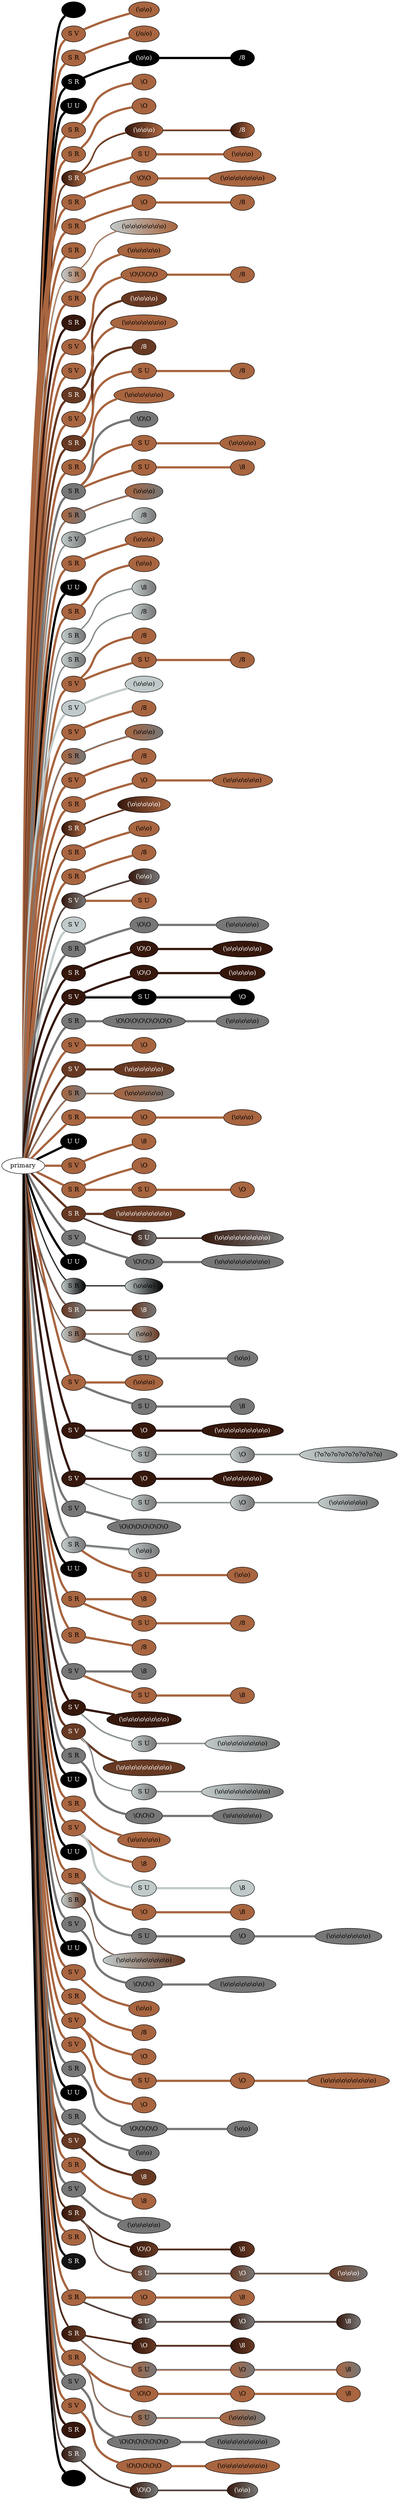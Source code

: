 graph {
 graph [rankdir=LR]
"K1" [qtype="pendant_node", pendant_colors="#000000", pendant_ply="", pendant_attach="", pendant_length="", label=" ", style=filled, fillcolor="#000000", fontcolor="#ffffff"]
"primary" -- "K1" [qtype="pendant_link",penwidth=5,color="#000000"]
"1" [qtype="pendant_node", pendant_colors="#A86540", pendant_ply="S", pendant_attach="V", pendant_length="59.0", label="S V", style=filled, fillcolor="#A86540", fontcolor="#000000"]
"primary" -- "1" [qtype="pendant_link",penwidth=5,color="#A86540"]
"1:0" [qtype="knot_node", knot_value="2", knot_type="L", knot_position="24.5", knot_spin="Z", label="(\\o\\o)", style=filled, fillcolor="#A86540" , fontcolor="#000000"]
"1" -- "1:0" [qtype="knot_link",penwidth=5,color="#A86540"]
"2" [qtype="pendant_node", pendant_colors="#A86540", pendant_ply="S", pendant_attach="R", pendant_length="39.0", label="S R", style=filled, fillcolor="#A86540", fontcolor="#000000"]
"primary" -- "2" [qtype="pendant_link",penwidth=5,color="#A86540"]
"2:0" [qtype="knot_node", knot_value="2", knot_type="L", knot_position="22.5", knot_spin="S", label="(/o/o)", style=filled, fillcolor="#A86540" , fontcolor="#000000"]
"2" -- "2:0" [qtype="knot_link",penwidth=5,color="#A86540"]
"3" [qtype="pendant_node", pendant_colors="#000000", pendant_ply="S", pendant_attach="R", pendant_length="38.0", label="S R", style=filled, fillcolor="#000000", fontcolor="#ffffff"]
"primary" -- "3" [qtype="pendant_link",penwidth=5,color="#000000"]
"3:0" [qtype="knot_node", knot_value="2", knot_type="L", knot_position="23.0", knot_spin="Z", label="(\\o\\o)", style=filled, fillcolor="#000000" , fontcolor="#ffffff"]
"3" -- "3:0" [qtype="knot_link",penwidth=5,color="#000000"]
"3:1" [qtype="knot_node", knot_value="1", knot_type="E", knot_position="32.0", knot_spin="S", label="/8", style=filled, fillcolor="#000000" , fontcolor="#ffffff"]
"3:0" -- "3:1" [qtype="knot_link",penwidth=5,color="#000000"]
"M1" [qtype="pendant_node", pendant_colors="#000000", pendant_ply="U", pendant_attach="U", pendant_length="", label="U U", style=filled, fillcolor="#000000", fontcolor="#ffffff"]
"primary" -- "M1" [qtype="pendant_link",penwidth=5,color="#000000"]
"4" [qtype="pendant_node", pendant_colors="#A86540", pendant_ply="S", pendant_attach="R", pendant_length="48.0", label="S R", style=filled, fillcolor="#A86540", fontcolor="#000000"]
"primary" -- "4" [qtype="pendant_link",penwidth=5,color="#A86540"]
"4:0" [qtype="knot_node", knot_value="1", knot_type="S", knot_position="12.5", knot_spin="Z", label="\\O", style=filled, fillcolor="#A86540" , fontcolor="#000000"]
"4" -- "4:0" [qtype="knot_link",penwidth=5,color="#A86540"]
"5" [qtype="pendant_node", pendant_colors="#A86540", pendant_ply="S", pendant_attach="R", pendant_length="42.0", label="S R", style=filled, fillcolor="#A86540", fontcolor="#000000"]
"primary" -- "5" [qtype="pendant_link",penwidth=5,color="#A86540"]
"5:0" [qtype="knot_node", knot_value="1", knot_type="S", knot_position="12.0", knot_spin="Z", label="\\O", style=filled, fillcolor="#A86540" , fontcolor="#000000"]
"5" -- "5:0" [qtype="knot_link",penwidth=5,color="#A86540"]
"6" [qtype="pendant_node", pendant_colors="#35170C:#A86540", pendant_ply="S", pendant_attach="R", pendant_length="57.5", label="S R", style=filled, fillcolor="#35170C:#A86540", fontcolor="#ffffff"]
"primary" -- "6" [qtype="pendant_link",penwidth=2,color="#35170C:#A86540"]
"6:0" [qtype="knot_node", knot_value="3", knot_type="L", knot_position="23.0", knot_spin="Z", label="(\\o\\o\\o)", style=filled, fillcolor="#35170C:#A86540" , fontcolor="#ffffff"]
"6" -- "6:0" [qtype="knot_link",penwidth=2,color="#35170C:#A86540"]
"6:1" [qtype="knot_node", knot_value="1", knot_type="E", knot_position="39.0", knot_spin="S", label="/8", style=filled, fillcolor="#35170C:#A86540" , fontcolor="#ffffff"]
"6:0" -- "6:1" [qtype="knot_link",penwidth=2,color="#35170C:#A86540"]
"6s1" [qtype="pendant_node", pendant_colors="#A86540", pendant_ply="S", pendant_attach="U", pendant_length="22.0", label="S U", style=filled, fillcolor="#A86540", fontcolor="#000000"]
"6" -- "6s1" [qtype="pendant_link",penwidth=5,color="#A86540"]
"6s1:0" [qtype="knot_node", knot_value="3", knot_type="L", knot_position="10.5", knot_spin="Z", label="(\\o\\o\\o)", style=filled, fillcolor="#A86540" , fontcolor="#000000"]
"6s1" -- "6s1:0" [qtype="knot_link",penwidth=5,color="#A86540"]
"7" [qtype="pendant_node", pendant_colors="#A86540", pendant_ply="S", pendant_attach="R", pendant_length="62.0", label="S R", style=filled, fillcolor="#A86540", fontcolor="#000000"]
"primary" -- "7" [qtype="pendant_link",penwidth=5,color="#A86540"]
"7:0" [qtype="knot_node", knot_value="2", knot_type="S", knot_position="15.5", knot_spin="Z", label="\\O\\O", style=filled, fillcolor="#A86540" , fontcolor="#000000"]
"7" -- "7:0" [qtype="knot_link",penwidth=5,color="#A86540"]
"7:1" [qtype="knot_node", knot_value="7", knot_type="L", knot_position="23.0", knot_spin="Z", label="(\\o\\o\\o\\o\\o\\o\\o)", style=filled, fillcolor="#A86540" , fontcolor="#000000"]
"7:0" -- "7:1" [qtype="knot_link",penwidth=5,color="#A86540"]
"8" [qtype="pendant_node", pendant_colors="#A86540", pendant_ply="S", pendant_attach="R", pendant_length="48.0", label="S R", style=filled, fillcolor="#A86540", fontcolor="#000000"]
"primary" -- "8" [qtype="pendant_link",penwidth=5,color="#A86540"]
"8:0" [qtype="knot_node", knot_value="1", knot_type="S", knot_position="13.0", knot_spin="Z", label="\\O", style=filled, fillcolor="#A86540" , fontcolor="#000000"]
"8" -- "8:0" [qtype="knot_link",penwidth=5,color="#A86540"]
"8:1" [qtype="knot_node", knot_value="1", knot_type="E", knot_position="22.5", knot_spin="S", label="/8", style=filled, fillcolor="#A86540" , fontcolor="#000000"]
"8:0" -- "8:1" [qtype="knot_link",penwidth=5,color="#A86540"]
"9" [qtype="pendant_node", pendant_colors="#A86540", pendant_ply="S", pendant_attach="R", pendant_length="0.5", label="S R", style=filled, fillcolor="#A86540", fontcolor="#000000"]
"primary" -- "9" [qtype="pendant_link",penwidth=5,color="#A86540"]
"10" [qtype="pendant_node", pendant_colors="#C1CACA:#A86540", pendant_ply="S", pendant_attach="R", pendant_length="44.0", label="S R", style=filled, fillcolor="#C1CACA:#A86540", fontcolor="#000000"]
"primary" -- "10" [qtype="pendant_link",penwidth=2,color="#C1CACA:#A86540"]
"10:0" [qtype="knot_node", knot_value="7", knot_type="L", knot_position="23.0", knot_spin="Z", label="(\\o\\o\\o\\o\\o\\o\\o)", style=filled, fillcolor="#C1CACA:#A86540" , fontcolor="#000000"]
"10" -- "10:0" [qtype="knot_link",penwidth=2,color="#C1CACA:#A86540"]
"11" [qtype="pendant_node", pendant_colors="#A86540", pendant_ply="S", pendant_attach="R", pendant_length="43.0", label="S R", style=filled, fillcolor="#A86540", fontcolor="#000000"]
"primary" -- "11" [qtype="pendant_link",penwidth=5,color="#A86540"]
"11:0" [qtype="knot_node", knot_value="5", knot_type="L", knot_position="24.5", knot_spin="Z", label="(\\o\\o\\o\\o\\o)", style=filled, fillcolor="#A86540" , fontcolor="#000000"]
"11" -- "11:0" [qtype="knot_link",penwidth=5,color="#A86540"]
"12" [qtype="pendant_node", pendant_colors="#35170C", pendant_ply="S", pendant_attach="R", pendant_length="0.5", label="S R", style=filled, fillcolor="#35170C", fontcolor="#ffffff"]
"primary" -- "12" [qtype="pendant_link",penwidth=5,color="#35170C"]
"13" [qtype="pendant_node", pendant_colors="#A86540", pendant_ply="S", pendant_attach="V", pendant_length="38.0", label="S V", style=filled, fillcolor="#A86540", fontcolor="#000000"]
"primary" -- "13" [qtype="pendant_link",penwidth=5,color="#A86540"]
"13:0" [qtype="knot_node", knot_value="4", knot_type="S", knot_position="11.0", knot_spin="Z", label="\\O\\O\\O\\O", style=filled, fillcolor="#A86540" , fontcolor="#000000"]
"13" -- "13:0" [qtype="knot_link",penwidth=5,color="#A86540"]
"13:1" [qtype="knot_node", knot_value="1", knot_type="E", knot_position="23.5", knot_spin="S", label="/8", style=filled, fillcolor="#A86540" , fontcolor="#000000"]
"13:0" -- "13:1" [qtype="knot_link",penwidth=5,color="#A86540"]
"14" [qtype="pendant_node", pendant_colors="#A86540", pendant_ply="S", pendant_attach="V", pendant_length="43.0", label="S V", style=filled, fillcolor="#A86540", fontcolor="#000000"]
"primary" -- "14" [qtype="pendant_link",penwidth=5,color="#A86540"]
"15" [qtype="pendant_node", pendant_colors="#673923", pendant_ply="S", pendant_attach="R", pendant_length="44.0", label="S R", style=filled, fillcolor="#673923", fontcolor="#ffffff"]
"primary" -- "15" [qtype="pendant_link",penwidth=5,color="#673923"]
"15:0" [qtype="knot_node", knot_value="4", knot_type="L", knot_position="14.0", knot_spin="Z", label="(\\o\\o\\o\\o)", style=filled, fillcolor="#673923" , fontcolor="#ffffff"]
"15" -- "15:0" [qtype="knot_link",penwidth=5,color="#673923"]
"16" [qtype="pendant_node", pendant_colors="#A86540", pendant_ply="S", pendant_attach="V", pendant_length="33.0", label="S V", style=filled, fillcolor="#A86540", fontcolor="#000000"]
"primary" -- "16" [qtype="pendant_link",penwidth=5,color="#A86540"]
"16:0" [qtype="knot_node", knot_value="7", knot_type="L", knot_position="13.0", knot_spin="Z", label="(\\o\\o\\o\\o\\o\\o\\o)", style=filled, fillcolor="#A86540" , fontcolor="#000000"]
"16" -- "16:0" [qtype="knot_link",penwidth=5,color="#A86540"]
"17" [qtype="pendant_node", pendant_colors="#673923", pendant_ply="S", pendant_attach="R", pendant_length="22.0", label="S R", style=filled, fillcolor="#673923", fontcolor="#ffffff"]
"primary" -- "17" [qtype="pendant_link",penwidth=5,color="#673923"]
"17:0" [qtype="knot_node", knot_value="1", knot_type="E", knot_position="14.0", knot_spin="S", label="/8", style=filled, fillcolor="#673923" , fontcolor="#ffffff"]
"17" -- "17:0" [qtype="knot_link",penwidth=5,color="#673923"]
"17s1" [qtype="pendant_node", pendant_colors="#A86540", pendant_ply="S", pendant_attach="U", pendant_length="22.0", label="S U", style=filled, fillcolor="#A86540", fontcolor="#000000"]
"17" -- "17s1" [qtype="pendant_link",penwidth=5,color="#A86540"]
"17s1:0" [qtype="knot_node", knot_value="1", knot_type="E", knot_position="13.0", knot_spin="S", label="/8", style=filled, fillcolor="#A86540" , fontcolor="#000000"]
"17s1" -- "17s1:0" [qtype="knot_link",penwidth=5,color="#A86540"]
"18" [qtype="pendant_node", pendant_colors="#A86540", pendant_ply="S", pendant_attach="R", pendant_length="31.0", label="S R", style=filled, fillcolor="#A86540", fontcolor="#000000"]
"primary" -- "18" [qtype="pendant_link",penwidth=5,color="#A86540"]
"18:0" [qtype="knot_node", knot_value="6", knot_type="L", knot_position="13.5", knot_spin="Z", label="(\\o\\o\\o\\o\\o\\o)", style=filled, fillcolor="#A86540" , fontcolor="#000000"]
"18" -- "18:0" [qtype="knot_link",penwidth=5,color="#A86540"]
"19" [qtype="pendant_node", pendant_colors="#777777", pendant_ply="S", pendant_attach="R", pendant_length="48.0", label="S R", style=filled, fillcolor="#777777", fontcolor="#000000"]
"primary" -- "19" [qtype="pendant_link",penwidth=5,color="#777777"]
"19:0" [qtype="knot_node", knot_value="2", knot_type="S", knot_position="10.0", knot_spin="Z", label="\\O\\O", style=filled, fillcolor="#777777" , fontcolor="#000000"]
"19" -- "19:0" [qtype="knot_link",penwidth=5,color="#777777"]
"19s1" [qtype="pendant_node", pendant_colors="#A86540", pendant_ply="S", pendant_attach="U", pendant_length="31.5", label="S U", style=filled, fillcolor="#A86540", fontcolor="#000000"]
"19" -- "19s1" [qtype="pendant_link",penwidth=5,color="#A86540"]
"19s1:0" [qtype="knot_node", knot_value="4", knot_type="L", knot_position="7.5", knot_spin="Z", label="(\\o\\o\\o\\o)", style=filled, fillcolor="#A86540" , fontcolor="#000000"]
"19s1" -- "19s1:0" [qtype="knot_link",penwidth=5,color="#A86540"]
"19s2" [qtype="pendant_node", pendant_colors="#A86540", pendant_ply="S", pendant_attach="U", pendant_length="22.0", label="S U", style=filled, fillcolor="#A86540", fontcolor="#000000"]
"19" -- "19s2" [qtype="pendant_link",penwidth=5,color="#A86540"]
"19s2:0" [qtype="knot_node", knot_value="1", knot_type="E", knot_position="6.0", knot_spin="Z", label="\\8", style=filled, fillcolor="#A86540" , fontcolor="#000000"]
"19s2" -- "19s2:0" [qtype="knot_link",penwidth=5,color="#A86540"]
"20" [qtype="pendant_node", pendant_colors="#A86540:#777777", pendant_ply="S", pendant_attach="R", pendant_length="37.0", label="S R", style=filled, fillcolor="#A86540:#777777", fontcolor="#000000"]
"primary" -- "20" [qtype="pendant_link",penwidth=2,color="#A86540:#777777"]
"20:0" [qtype="knot_node", knot_value="3", knot_type="L", knot_position="14.0", knot_spin="Z", label="(\\o\\o\\o)", style=filled, fillcolor="#A86540:#777777" , fontcolor="#000000"]
"20" -- "20:0" [qtype="knot_link",penwidth=2,color="#A86540:#777777"]
"21" [qtype="pendant_node", pendant_colors="#C1CACA:#777777", pendant_ply="S", pendant_attach="V", pendant_length="49.0", label="S V", style=filled, fillcolor="#C1CACA:#777777", fontcolor="#000000"]
"primary" -- "21" [qtype="pendant_link",penwidth=2,color="#C1CACA:#777777"]
"21:0" [qtype="knot_node", knot_value="1", knot_type="E", knot_position="13.5", knot_spin="S", label="/8", style=filled, fillcolor="#C1CACA:#777777" , fontcolor="#000000"]
"21" -- "21:0" [qtype="knot_link",penwidth=2,color="#C1CACA:#777777"]
"22" [qtype="pendant_node", pendant_colors="#A86540", pendant_ply="S", pendant_attach="R", pendant_length="45.5", label="S R", style=filled, fillcolor="#A86540", fontcolor="#000000"]
"primary" -- "22" [qtype="pendant_link",penwidth=5,color="#A86540"]
"22:0" [qtype="knot_node", knot_value="3", knot_type="L", knot_position="15.0", knot_spin="Z", label="(\\o\\o\\o)", style=filled, fillcolor="#A86540" , fontcolor="#000000"]
"22" -- "22:0" [qtype="knot_link",penwidth=5,color="#A86540"]
"M2" [qtype="pendant_node", pendant_colors="#000000", pendant_ply="U", pendant_attach="U", pendant_length="", label="U U", style=filled, fillcolor="#000000", fontcolor="#ffffff"]
"primary" -- "M2" [qtype="pendant_link",penwidth=5,color="#000000"]
"23" [qtype="pendant_node", pendant_colors="#A86540", pendant_ply="S", pendant_attach="R", pendant_length="53.0", label="S R", style=filled, fillcolor="#A86540", fontcolor="#000000"]
"primary" -- "23" [qtype="pendant_link",penwidth=5,color="#A86540"]
"23:0" [qtype="knot_node", knot_value="2", knot_type="L", knot_position="15.0", knot_spin="Z", label="(\\o\\o)", style=filled, fillcolor="#A86540" , fontcolor="#000000"]
"23" -- "23:0" [qtype="knot_link",penwidth=5,color="#A86540"]
"24" [qtype="pendant_node", pendant_colors="#C1CACA:#777777", pendant_ply="S", pendant_attach="R", pendant_length="23.0", label="S R", style=filled, fillcolor="#C1CACA:#777777", fontcolor="#000000"]
"primary" -- "24" [qtype="pendant_link",penwidth=2,color="#C1CACA:#777777"]
"24:0" [qtype="knot_node", knot_value="1", knot_type="E", knot_position="12.5", knot_spin="Z", label="\\8", style=filled, fillcolor="#C1CACA:#777777" , fontcolor="#000000"]
"24" -- "24:0" [qtype="knot_link",penwidth=2,color="#C1CACA:#777777"]
"25" [qtype="pendant_node", pendant_colors="#C1CACA:#777777", pendant_ply="S", pendant_attach="R", pendant_length="19.0", label="S R", style=filled, fillcolor="#C1CACA:#777777", fontcolor="#000000"]
"primary" -- "25" [qtype="pendant_link",penwidth=2,color="#C1CACA:#777777"]
"25:0" [qtype="knot_node", knot_value="1", knot_type="E", knot_position="13.0", knot_spin="S", label="/8", style=filled, fillcolor="#C1CACA:#777777" , fontcolor="#000000"]
"25" -- "25:0" [qtype="knot_link",penwidth=2,color="#C1CACA:#777777"]
"26" [qtype="pendant_node", pendant_colors="#A86540", pendant_ply="S", pendant_attach="V", pendant_length="28.0", label="S V", style=filled, fillcolor="#A86540", fontcolor="#000000"]
"primary" -- "26" [qtype="pendant_link",penwidth=5,color="#A86540"]
"26:0" [qtype="knot_node", knot_value="1", knot_type="E", knot_position="15.0", knot_spin="S", label="/8", style=filled, fillcolor="#A86540" , fontcolor="#000000"]
"26" -- "26:0" [qtype="knot_link",penwidth=5,color="#A86540"]
"26s1" [qtype="pendant_node", pendant_colors="#A86540", pendant_ply="S", pendant_attach="U", pendant_length="13.0", label="S U", style=filled, fillcolor="#A86540", fontcolor="#000000"]
"26" -- "26s1" [qtype="pendant_link",penwidth=5,color="#A86540"]
"26s1:0" [qtype="knot_node", knot_value="1", knot_type="E", knot_position="8.0", knot_spin="S", label="/8", style=filled, fillcolor="#A86540" , fontcolor="#000000"]
"26s1" -- "26s1:0" [qtype="knot_link",penwidth=5,color="#A86540"]
"27" [qtype="pendant_node", pendant_colors="#C1CACA", pendant_ply="S", pendant_attach="V", pendant_length="43.0", label="S V", style=filled, fillcolor="#C1CACA", fontcolor="#000000"]
"primary" -- "27" [qtype="pendant_link",penwidth=5,color="#C1CACA"]
"27:0" [qtype="knot_node", knot_value="3", knot_type="L", knot_position="15.0", knot_spin="Z", label="(\\o\\o\\o)", style=filled, fillcolor="#C1CACA" , fontcolor="#000000"]
"27" -- "27:0" [qtype="knot_link",penwidth=5,color="#C1CACA"]
"28" [qtype="pendant_node", pendant_colors="#A86540", pendant_ply="S", pendant_attach="V", pendant_length="55.0", label="S V", style=filled, fillcolor="#A86540", fontcolor="#000000"]
"primary" -- "28" [qtype="pendant_link",penwidth=5,color="#A86540"]
"28:0" [qtype="knot_node", knot_value="1", knot_type="E", knot_position="15.0", knot_spin="S", label="/8", style=filled, fillcolor="#A86540" , fontcolor="#000000"]
"28" -- "28:0" [qtype="knot_link",penwidth=5,color="#A86540"]
"29" [qtype="pendant_node", pendant_colors="#A86540:#777777", pendant_ply="S", pendant_attach="R", pendant_length="40.0", label="S R", style=filled, fillcolor="#A86540:#777777", fontcolor="#000000"]
"primary" -- "29" [qtype="pendant_link",penwidth=2,color="#A86540:#777777"]
"29:0" [qtype="knot_node", knot_value="3", knot_type="L", knot_position="15.5", knot_spin="Z", label="(\\o\\o\\o)", style=filled, fillcolor="#A86540:#777777" , fontcolor="#000000"]
"29" -- "29:0" [qtype="knot_link",penwidth=2,color="#A86540:#777777"]
"30" [qtype="pendant_node", pendant_colors="#A86540", pendant_ply="S", pendant_attach="V", pendant_length="20.0", label="S V", style=filled, fillcolor="#A86540", fontcolor="#000000"]
"primary" -- "30" [qtype="pendant_link",penwidth=5,color="#A86540"]
"30:0" [qtype="knot_node", knot_value="1", knot_type="E", knot_position="14.5", knot_spin="S", label="/8", style=filled, fillcolor="#A86540" , fontcolor="#000000"]
"30" -- "30:0" [qtype="knot_link",penwidth=5,color="#A86540"]
"31" [qtype="pendant_node", pendant_colors="#A86540", pendant_ply="S", pendant_attach="R", pendant_length="47.0", label="S R", style=filled, fillcolor="#A86540", fontcolor="#000000"]
"primary" -- "31" [qtype="pendant_link",penwidth=5,color="#A86540"]
"31:0" [qtype="knot_node", knot_value="1", knot_type="S", knot_position="14.5", knot_spin="Z", label="\\O", style=filled, fillcolor="#A86540" , fontcolor="#000000"]
"31" -- "31:0" [qtype="knot_link",penwidth=5,color="#A86540"]
"31:1" [qtype="knot_node", knot_value="6", knot_type="L", knot_position="27.0", knot_spin="Z", label="(\\o\\o\\o\\o\\o\\o)", style=filled, fillcolor="#A86540" , fontcolor="#000000"]
"31:0" -- "31:1" [qtype="knot_link",penwidth=5,color="#A86540"]
"32" [qtype="pendant_node", pendant_colors="#35170C:#A86540", pendant_ply="S", pendant_attach="R", pendant_length="34.0", label="S R", style=filled, fillcolor="#35170C:#A86540", fontcolor="#ffffff"]
"primary" -- "32" [qtype="pendant_link",penwidth=2,color="#35170C:#A86540"]
"32:0" [qtype="knot_node", knot_value="5", knot_type="L", knot_position="15.0", knot_spin="Z", label="(\\o\\o\\o\\o\\o)", style=filled, fillcolor="#35170C:#A86540" , fontcolor="#ffffff"]
"32" -- "32:0" [qtype="knot_link",penwidth=2,color="#35170C:#A86540"]
"33" [qtype="pendant_node", pendant_colors="#A86540", pendant_ply="S", pendant_attach="R", pendant_length="34.0", label="S R", style=filled, fillcolor="#A86540", fontcolor="#000000"]
"primary" -- "33" [qtype="pendant_link",penwidth=5,color="#A86540"]
"33:0" [qtype="knot_node", knot_value="2", knot_type="L", knot_position="17.0", knot_spin="Z", label="(\\o\\o)", style=filled, fillcolor="#A86540" , fontcolor="#000000"]
"33" -- "33:0" [qtype="knot_link",penwidth=5,color="#A86540"]
"34" [qtype="pendant_node", pendant_colors="#A86540", pendant_ply="S", pendant_attach="R", pendant_length="47.0", label="S R", style=filled, fillcolor="#A86540", fontcolor="#000000"]
"primary" -- "34" [qtype="pendant_link",penwidth=5,color="#A86540"]
"34:0" [qtype="knot_node", knot_value="1", knot_type="E", knot_position="16.5", knot_spin="S", label="/8", style=filled, fillcolor="#A86540" , fontcolor="#000000"]
"34" -- "34:0" [qtype="knot_link",penwidth=5,color="#A86540"]
"35" [qtype="pendant_node", pendant_colors="#35170C:#777777", pendant_ply="S", pendant_attach="V", pendant_length="32.0", label="S V", style=filled, fillcolor="#35170C:#777777", fontcolor="#ffffff"]
"primary" -- "35" [qtype="pendant_link",penwidth=2,color="#35170C:#777777"]
"35:0" [qtype="knot_node", knot_value="2", knot_type="L", knot_position="16.5", knot_spin="Z", label="(\\o\\o)", style=filled, fillcolor="#35170C:#777777" , fontcolor="#ffffff"]
"35" -- "35:0" [qtype="knot_link",penwidth=2,color="#35170C:#777777"]
"35s1" [qtype="pendant_node", pendant_colors="#A86540", pendant_ply="S", pendant_attach="U", pendant_length="23.0", label="S U", style=filled, fillcolor="#A86540", fontcolor="#000000"]
"35" -- "35s1" [qtype="pendant_link",penwidth=5,color="#A86540"]
"36" [qtype="pendant_node", pendant_colors="#C1CACA", pendant_ply="S", pendant_attach="V", pendant_length="39.0", label="S V", style=filled, fillcolor="#C1CACA", fontcolor="#000000"]
"primary" -- "36" [qtype="pendant_link",penwidth=5,color="#C1CACA"]
"37" [qtype="pendant_node", pendant_colors="#777777", pendant_ply="S", pendant_attach="R", pendant_length="30.0", label="S R", style=filled, fillcolor="#777777", fontcolor="#000000"]
"primary" -- "37" [qtype="pendant_link",penwidth=5,color="#777777"]
"37:0" [qtype="knot_node", knot_value="2", knot_type="S", knot_position="11.5", knot_spin="Z", label="\\O\\O", style=filled, fillcolor="#777777" , fontcolor="#000000"]
"37" -- "37:0" [qtype="knot_link",penwidth=5,color="#777777"]
"37:1" [qtype="knot_node", knot_value="5", knot_type="L", knot_position="19.0", knot_spin="Z", label="(\\o\\o\\o\\o\\o)", style=filled, fillcolor="#777777" , fontcolor="#000000"]
"37:0" -- "37:1" [qtype="knot_link",penwidth=5,color="#777777"]
"38" [qtype="pendant_node", pendant_colors="#35170C", pendant_ply="S", pendant_attach="R", pendant_length="41.0", label="S R", style=filled, fillcolor="#35170C", fontcolor="#ffffff"]
"primary" -- "38" [qtype="pendant_link",penwidth=5,color="#35170C"]
"38:0" [qtype="knot_node", knot_value="2", knot_type="S", knot_position="10.5", knot_spin="Z", label="\\O\\O", style=filled, fillcolor="#35170C" , fontcolor="#ffffff"]
"38" -- "38:0" [qtype="knot_link",penwidth=5,color="#35170C"]
"38:1" [qtype="knot_node", knot_value="6", knot_type="L", knot_position="26.0", knot_spin="Z", label="(\\o\\o\\o\\o\\o\\o)", style=filled, fillcolor="#35170C" , fontcolor="#ffffff"]
"38:0" -- "38:1" [qtype="knot_link",penwidth=5,color="#35170C"]
"39" [qtype="pendant_node", pendant_colors="#35170C", pendant_ply="S", pendant_attach="V", pendant_length="39.0", label="S V", style=filled, fillcolor="#35170C", fontcolor="#ffffff"]
"primary" -- "39" [qtype="pendant_link",penwidth=5,color="#35170C"]
"39:0" [qtype="knot_node", knot_value="2", knot_type="S", knot_position="12.0", knot_spin="Z", label="\\O\\O", style=filled, fillcolor="#35170C" , fontcolor="#ffffff"]
"39" -- "39:0" [qtype="knot_link",penwidth=5,color="#35170C"]
"39:1" [qtype="knot_node", knot_value="4", knot_type="L", knot_position="21.5", knot_spin="Z", label="(\\o\\o\\o\\o)", style=filled, fillcolor="#35170C" , fontcolor="#ffffff"]
"39:0" -- "39:1" [qtype="knot_link",penwidth=5,color="#35170C"]
"39s1" [qtype="pendant_node", pendant_colors="#000000:#000000:#777777", pendant_ply="S", pendant_attach="U", pendant_length="28.0", label="S U", style=filled, fillcolor="#000000:#000000:#777777", fontcolor="#ffffff"]
"39" -- "39s1" [qtype="pendant_link",penwidth=2,color="#000000:#000000:#777777"]
"39s1:0" [qtype="knot_node", knot_value="1", knot_type="S", knot_position="7.0", knot_spin="Z", label="\\O", style=filled, fillcolor="#000000:#000000:#777777" , fontcolor="#ffffff"]
"39s1" -- "39s1:0" [qtype="knot_link",penwidth=2,color="#000000:#000000:#777777"]
"40" [qtype="pendant_node", pendant_colors="#777777", pendant_ply="S", pendant_attach="R", pendant_length="36.0", label="S R", style=filled, fillcolor="#777777", fontcolor="#000000"]
"primary" -- "40" [qtype="pendant_link",penwidth=5,color="#777777"]
"40:0" [qtype="knot_node", knot_value="8", knot_type="S", knot_position="9.0", knot_spin="Z", label="\\O\\O\\O\\O\\O\\O\\O\\O", style=filled, fillcolor="#777777" , fontcolor="#000000"]
"40" -- "40:0" [qtype="knot_link",penwidth=5,color="#777777"]
"40:1" [qtype="knot_node", knot_value="5", knot_type="L", knot_position="22.0", knot_spin="Z", label="(\\o\\o\\o\\o\\o)", style=filled, fillcolor="#777777" , fontcolor="#000000"]
"40:0" -- "40:1" [qtype="knot_link",penwidth=5,color="#777777"]
"41" [qtype="pendant_node", pendant_colors="#A86540", pendant_ply="S", pendant_attach="V", pendant_length="24.0", label="S V", style=filled, fillcolor="#A86540", fontcolor="#000000"]
"primary" -- "41" [qtype="pendant_link",penwidth=5,color="#A86540"]
"41:0" [qtype="knot_node", knot_value="1", knot_type="S", knot_position="15.5", knot_spin="Z", label="\\O", style=filled, fillcolor="#A86540" , fontcolor="#000000"]
"41" -- "41:0" [qtype="knot_link",penwidth=5,color="#A86540"]
"42" [qtype="pendant_node", pendant_colors="#673923", pendant_ply="S", pendant_attach="V", pendant_length="32.0", label="S V", style=filled, fillcolor="#673923", fontcolor="#ffffff"]
"primary" -- "42" [qtype="pendant_link",penwidth=5,color="#673923"]
"42:0" [qtype="knot_node", knot_value="6", knot_type="L", knot_position="18.5", knot_spin="Z", label="(\\o\\o\\o\\o\\o\\o)", style=filled, fillcolor="#673923" , fontcolor="#ffffff"]
"42" -- "42:0" [qtype="knot_link",penwidth=5,color="#673923"]
"43" [qtype="pendant_node", pendant_colors="#A86540:#777777", pendant_ply="S", pendant_attach="R", pendant_length="38.0", label="S R", style=filled, fillcolor="#A86540:#777777", fontcolor="#000000"]
"primary" -- "43" [qtype="pendant_link",penwidth=2,color="#A86540:#777777"]
"43:0" [qtype="knot_node", knot_value="6", knot_type="L", knot_position="18.5", knot_spin="Z", label="(\\o\\o\\o\\o\\o\\o)", style=filled, fillcolor="#A86540:#777777" , fontcolor="#000000"]
"43" -- "43:0" [qtype="knot_link",penwidth=2,color="#A86540:#777777"]
"44" [qtype="pendant_node", pendant_colors="#A86540", pendant_ply="S", pendant_attach="R", pendant_length="44.0", label="S R", style=filled, fillcolor="#A86540", fontcolor="#000000"]
"primary" -- "44" [qtype="pendant_link",penwidth=5,color="#A86540"]
"44:0" [qtype="knot_node", knot_value="1", knot_type="S", knot_position="11.0", knot_spin="Z", label="\\O", style=filled, fillcolor="#A86540" , fontcolor="#000000"]
"44" -- "44:0" [qtype="knot_link",penwidth=5,color="#A86540"]
"44:1" [qtype="knot_node", knot_value="3", knot_type="L", knot_position="23.0", knot_spin="Z", label="(\\o\\o\\o)", style=filled, fillcolor="#A86540" , fontcolor="#000000"]
"44:0" -- "44:1" [qtype="knot_link",penwidth=5,color="#A86540"]
"M3" [qtype="pendant_node", pendant_colors="#000000", pendant_ply="U", pendant_attach="U", pendant_length="", label="U U", style=filled, fillcolor="#000000", fontcolor="#ffffff"]
"primary" -- "M3" [qtype="pendant_link",penwidth=5,color="#000000"]
"45" [qtype="pendant_node", pendant_colors="#A86540", pendant_ply="S", pendant_attach="V", pendant_length="21.0", label="S V", style=filled, fillcolor="#A86540", fontcolor="#000000"]
"primary" -- "45" [qtype="pendant_link",penwidth=5,color="#A86540"]
"45:0" [qtype="knot_node", knot_value="1", knot_type="E", knot_position="14.5", knot_spin="Z", label="\\8", style=filled, fillcolor="#A86540" , fontcolor="#000000"]
"45" -- "45:0" [qtype="knot_link",penwidth=5,color="#A86540"]
"46" [qtype="pendant_node", pendant_colors="#A86540", pendant_ply="S", pendant_attach="R", pendant_length="36.5", label="S R", style=filled, fillcolor="#A86540", fontcolor="#000000"]
"primary" -- "46" [qtype="pendant_link",penwidth=5,color="#A86540"]
"46:0" [qtype="knot_node", knot_value="1", knot_type="S", knot_position="9.0", knot_spin="Z", label="\\O", style=filled, fillcolor="#A86540" , fontcolor="#000000"]
"46" -- "46:0" [qtype="knot_link",penwidth=5,color="#A86540"]
"46s1" [qtype="pendant_node", pendant_colors="#A86540", pendant_ply="S", pendant_attach="U", pendant_length="36.5", label="S U", style=filled, fillcolor="#A86540", fontcolor="#000000"]
"46" -- "46s1" [qtype="pendant_link",penwidth=5,color="#A86540"]
"46s1:0" [qtype="knot_node", knot_value="1", knot_type="S", knot_position="7.0", knot_spin="Z", label="\\O", style=filled, fillcolor="#A86540" , fontcolor="#000000"]
"46s1" -- "46s1:0" [qtype="knot_link",penwidth=5,color="#A86540"]
"47" [qtype="pendant_node", pendant_colors="#673923", pendant_ply="S", pendant_attach="R", pendant_length="28.0", label="S R", style=filled, fillcolor="#673923", fontcolor="#ffffff"]
"primary" -- "47" [qtype="pendant_link",penwidth=5,color="#673923"]
"47:0" [qtype="knot_node", knot_value="9", knot_type="L", knot_position="17.0", knot_spin="Z", label="(\\o\\o\\o\\o\\o\\o\\o\\o\\o)", style=filled, fillcolor="#673923" , fontcolor="#ffffff"]
"47" -- "47:0" [qtype="knot_link",penwidth=5,color="#673923"]
"47s1" [qtype="pendant_node", pendant_colors="#35170C:#777777", pendant_ply="S", pendant_attach="U", pendant_length="26.5", label="S U", style=filled, fillcolor="#35170C:#777777", fontcolor="#ffffff"]
"47" -- "47s1" [qtype="pendant_link",penwidth=2,color="#35170C:#777777"]
"47s1:0" [qtype="knot_node", knot_value="9", knot_type="L", knot_position="14.0", knot_spin="Z", label="(\\o\\o\\o\\o\\o\\o\\o\\o\\o)", style=filled, fillcolor="#35170C:#777777" , fontcolor="#ffffff"]
"47s1" -- "47s1:0" [qtype="knot_link",penwidth=2,color="#35170C:#777777"]
"48" [qtype="pendant_node", pendant_colors="#777777", pendant_ply="S", pendant_attach="V", pendant_length="34.0", label="S V", style=filled, fillcolor="#777777", fontcolor="#000000"]
"primary" -- "48" [qtype="pendant_link",penwidth=5,color="#777777"]
"48:0" [qtype="knot_node", knot_value="3", knot_type="S", knot_position="11.0", knot_spin="Z", label="\\O\\O\\O", style=filled, fillcolor="#777777" , fontcolor="#000000"]
"48" -- "48:0" [qtype="knot_link",penwidth=5,color="#777777"]
"48:1" [qtype="knot_node", knot_value="9", knot_type="L", knot_position="22.5", knot_spin="Z", label="(\\o\\o\\o\\o\\o\\o\\o\\o\\o)", style=filled, fillcolor="#777777" , fontcolor="#000000"]
"48:0" -- "48:1" [qtype="knot_link",penwidth=5,color="#777777"]
"M4" [qtype="pendant_node", pendant_colors="#000000", pendant_ply="U", pendant_attach="U", pendant_length="", label="U U", style=filled, fillcolor="#000000", fontcolor="#ffffff"]
"primary" -- "M4" [qtype="pendant_link",penwidth=5,color="#000000"]
"49" [qtype="pendant_node", pendant_colors="#C1CACA:#000000", pendant_ply="S", pendant_attach="R", pendant_length="49.0", label="S R", style=filled, fillcolor="#C1CACA:#000000", fontcolor="#000000"]
"primary" -- "49" [qtype="pendant_link",penwidth=2,color="#C1CACA:#000000"]
"49:0" [qtype="knot_node", knot_value="3", knot_type="L", knot_position="17.0", knot_spin="Z", label="(\\o\\o\\o)", style=filled, fillcolor="#C1CACA:#000000" , fontcolor="#000000"]
"49" -- "49:0" [qtype="knot_link",penwidth=2,color="#C1CACA:#000000"]
"50" [qtype="pendant_node", pendant_colors="#673923:#777777", pendant_ply="S", pendant_attach="R", pendant_length="48.0", label="S R", style=filled, fillcolor="#673923:#777777", fontcolor="#ffffff"]
"primary" -- "50" [qtype="pendant_link",penwidth=2,color="#673923:#777777"]
"50:0" [qtype="knot_node", knot_value="1", knot_type="E", knot_position="17.0", knot_spin="Z", label="\\8", style=filled, fillcolor="#673923:#777777" , fontcolor="#ffffff"]
"50" -- "50:0" [qtype="knot_link",penwidth=2,color="#673923:#777777"]
"51" [qtype="pendant_node", pendant_colors="#C1CACA:#673923", pendant_ply="S", pendant_attach="R", pendant_length="47.0", label="S R", style=filled, fillcolor="#C1CACA:#673923", fontcolor="#000000"]
"primary" -- "51" [qtype="pendant_link",penwidth=2,color="#C1CACA:#673923"]
"51:0" [qtype="knot_node", knot_value="2", knot_type="L", knot_position="18.0", knot_spin="Z", label="(\\o\\o)", style=filled, fillcolor="#C1CACA:#673923" , fontcolor="#000000"]
"51" -- "51:0" [qtype="knot_link",penwidth=2,color="#C1CACA:#673923"]
"51s1" [qtype="pendant_node", pendant_colors="#777777", pendant_ply="S", pendant_attach="U", pendant_length="19.0", label="S U", style=filled, fillcolor="#777777", fontcolor="#000000"]
"51" -- "51s1" [qtype="pendant_link",penwidth=5,color="#777777"]
"51s1:0" [qtype="knot_node", knot_value="2", knot_type="L", knot_position="9.5", knot_spin="Z", label="(\\o\\o)", style=filled, fillcolor="#777777" , fontcolor="#000000"]
"51s1" -- "51s1:0" [qtype="knot_link",penwidth=5,color="#777777"]
"52" [qtype="pendant_node", pendant_colors="#A86540", pendant_ply="S", pendant_attach="V", pendant_length="42.0", label="S V", style=filled, fillcolor="#A86540", fontcolor="#000000"]
"primary" -- "52" [qtype="pendant_link",penwidth=5,color="#A86540"]
"52:0" [qtype="knot_node", knot_value="3", knot_type="L", knot_position="17.0", knot_spin="Z", label="(\\o\\o\\o)", style=filled, fillcolor="#A86540" , fontcolor="#000000"]
"52" -- "52:0" [qtype="knot_link",penwidth=5,color="#A86540"]
"52s1" [qtype="pendant_node", pendant_colors="#777777", pendant_ply="S", pendant_attach="U", pendant_length="41.0", label="S U", style=filled, fillcolor="#777777", fontcolor="#000000"]
"52" -- "52s1" [qtype="pendant_link",penwidth=5,color="#777777"]
"52s1:0" [qtype="knot_node", knot_value="1", knot_type="E", knot_position="14.5", knot_spin="Z", label="\\8", style=filled, fillcolor="#777777" , fontcolor="#000000"]
"52s1" -- "52s1:0" [qtype="knot_link",penwidth=5,color="#777777"]
"53" [qtype="pendant_node", pendant_colors="#35170C", pendant_ply="S", pendant_attach="V", pendant_length="38.0", label="S V", style=filled, fillcolor="#35170C", fontcolor="#ffffff"]
"primary" -- "53" [qtype="pendant_link",penwidth=5,color="#35170C"]
"53:0" [qtype="knot_node", knot_value="1", knot_type="S", knot_position="9.0", knot_spin="Z", label="\\O", style=filled, fillcolor="#35170C" , fontcolor="#ffffff"]
"53" -- "53:0" [qtype="knot_link",penwidth=5,color="#35170C"]
"53:1" [qtype="knot_node", knot_value="9", knot_type="L", knot_position="21.0", knot_spin="Z", label="(\\o\\o\\o\\o\\o\\o\\o\\o\\o)", style=filled, fillcolor="#35170C" , fontcolor="#ffffff"]
"53:0" -- "53:1" [qtype="knot_link",penwidth=5,color="#35170C"]
"53s1" [qtype="pendant_node", pendant_colors="#C1CACA:#777777", pendant_ply="S", pendant_attach="U", pendant_length="34.0", label="S U", style=filled, fillcolor="#C1CACA:#777777", fontcolor="#000000"]
"53" -- "53s1" [qtype="pendant_link",penwidth=2,color="#C1CACA:#777777"]
"53s1:0" [qtype="knot_node", knot_value="1", knot_type="S", knot_position="8.5", knot_spin="Z", label="\\O", style=filled, fillcolor="#C1CACA:#777777" , fontcolor="#000000"]
"53s1" -- "53s1:0" [qtype="knot_link",penwidth=2,color="#C1CACA:#777777"]
"53s1:1" [qtype="knot_node", knot_value="9", knot_type="L", knot_position="19.0", knot_spin="U", label="(?o?o?o?o?o?o?o?o?o)", style=filled, fillcolor="#C1CACA:#777777" , fontcolor="#000000"]
"53s1:0" -- "53s1:1" [qtype="knot_link",penwidth=2,color="#C1CACA:#777777"]
"54" [qtype="pendant_node", pendant_colors="#35170C", pendant_ply="S", pendant_attach="V", pendant_length="39.0", label="S V", style=filled, fillcolor="#35170C", fontcolor="#ffffff"]
"primary" -- "54" [qtype="pendant_link",penwidth=5,color="#35170C"]
"54:0" [qtype="knot_node", knot_value="1", knot_type="S", knot_position="9.0", knot_spin="Z", label="\\O", style=filled, fillcolor="#35170C" , fontcolor="#ffffff"]
"54" -- "54:0" [qtype="knot_link",penwidth=5,color="#35170C"]
"54:1" [qtype="knot_node", knot_value="6", knot_type="L", knot_position="21.0", knot_spin="Z", label="(\\o\\o\\o\\o\\o\\o)", style=filled, fillcolor="#35170C" , fontcolor="#ffffff"]
"54:0" -- "54:1" [qtype="knot_link",penwidth=5,color="#35170C"]
"54s1" [qtype="pendant_node", pendant_colors="#C1CACA:#777777", pendant_ply="S", pendant_attach="U", pendant_length="32.0", label="S U", style=filled, fillcolor="#C1CACA:#777777", fontcolor="#000000"]
"54" -- "54s1" [qtype="pendant_link",penwidth=2,color="#C1CACA:#777777"]
"54s1:0" [qtype="knot_node", knot_value="1", knot_type="S", knot_position="8.0", knot_spin="Z", label="\\O", style=filled, fillcolor="#C1CACA:#777777" , fontcolor="#000000"]
"54s1" -- "54s1:0" [qtype="knot_link",penwidth=2,color="#C1CACA:#777777"]
"54s1:1" [qtype="knot_node", knot_value="6", knot_type="L", knot_position="19.0", knot_spin="Z", label="(\\o\\o\\o\\o\\o\\o)", style=filled, fillcolor="#C1CACA:#777777" , fontcolor="#000000"]
"54s1:0" -- "54s1:1" [qtype="knot_link",penwidth=2,color="#C1CACA:#777777"]
"55" [qtype="pendant_node", pendant_colors="#777777", pendant_ply="S", pendant_attach="V", pendant_length="36.0", label="S V", style=filled, fillcolor="#777777", fontcolor="#000000"]
"primary" -- "55" [qtype="pendant_link",penwidth=5,color="#777777"]
"55:0" [qtype="knot_node", knot_value="7", knot_type="S", knot_position="8.5", knot_spin="Z", label="\\O\\O\\O\\O\\O\\O\\O", style=filled, fillcolor="#777777" , fontcolor="#000000"]
"55" -- "55:0" [qtype="knot_link",penwidth=5,color="#777777"]
"56" [qtype="pendant_node", pendant_colors="#C1CACA:#777777:#777777", pendant_ply="S", pendant_attach="R", pendant_length="32.0", label="S R", style=filled, fillcolor="#C1CACA:#777777:#777777", fontcolor="#000000"]
"primary" -- "56" [qtype="pendant_link",penwidth=2,color="#C1CACA:#777777:#777777"]
"56:0" [qtype="knot_node", knot_value="2", knot_type="L", knot_position="17.5", knot_spin="Z", label="(\\o\\o)", style=filled, fillcolor="#C1CACA:#777777:#777777" , fontcolor="#000000"]
"56" -- "56:0" [qtype="knot_link",penwidth=2,color="#C1CACA:#777777:#777777"]
"56s1" [qtype="pendant_node", pendant_colors="#A86540", pendant_ply="S", pendant_attach="U", pendant_length="19.5", label="S U", style=filled, fillcolor="#A86540", fontcolor="#000000"]
"56" -- "56s1" [qtype="pendant_link",penwidth=5,color="#A86540"]
"56s1:0" [qtype="knot_node", knot_value="2", knot_type="L", knot_position="9.0", knot_spin="Z", label="(\\o\\o)", style=filled, fillcolor="#A86540" , fontcolor="#000000"]
"56s1" -- "56s1:0" [qtype="knot_link",penwidth=5,color="#A86540"]
"M5" [qtype="pendant_node", pendant_colors="#000000", pendant_ply="U", pendant_attach="U", pendant_length="", label="U U", style=filled, fillcolor="#000000", fontcolor="#ffffff"]
"primary" -- "M5" [qtype="pendant_link",penwidth=5,color="#000000"]
"57" [qtype="pendant_node", pendant_colors="#A86540", pendant_ply="S", pendant_attach="R", pendant_length="27.0", label="S R", style=filled, fillcolor="#A86540", fontcolor="#000000"]
"primary" -- "57" [qtype="pendant_link",penwidth=5,color="#A86540"]
"57:0" [qtype="knot_node", knot_value="1", knot_type="E", knot_position="16.5", knot_spin="Z", label="\\8", style=filled, fillcolor="#A86540" , fontcolor="#000000"]
"57" -- "57:0" [qtype="knot_link",penwidth=5,color="#A86540"]
"57s1" [qtype="pendant_node", pendant_colors="#A86540", pendant_ply="S", pendant_attach="U", pendant_length="12.0", label="S U", style=filled, fillcolor="#A86540", fontcolor="#000000"]
"57" -- "57s1" [qtype="pendant_link",penwidth=5,color="#A86540"]
"57s1:0" [qtype="knot_node", knot_value="1", knot_type="E", knot_position="5.0", knot_spin="S", label="/8", style=filled, fillcolor="#A86540" , fontcolor="#000000"]
"57s1" -- "57s1:0" [qtype="knot_link",penwidth=5,color="#A86540"]
"58" [qtype="pendant_node", pendant_colors="#A86540", pendant_ply="S", pendant_attach="R", pendant_length="22.0", label="S R", style=filled, fillcolor="#A86540", fontcolor="#000000"]
"primary" -- "58" [qtype="pendant_link",penwidth=5,color="#A86540"]
"58:0" [qtype="knot_node", knot_value="1", knot_type="E", knot_position="15.0", knot_spin="S", label="/8", style=filled, fillcolor="#A86540" , fontcolor="#000000"]
"58" -- "58:0" [qtype="knot_link",penwidth=5,color="#A86540"]
"59" [qtype="pendant_node", pendant_colors="#777777", pendant_ply="S", pendant_attach="V", pendant_length="29.0", label="S V", style=filled, fillcolor="#777777", fontcolor="#000000"]
"primary" -- "59" [qtype="pendant_link",penwidth=5,color="#777777"]
"59:0" [qtype="knot_node", knot_value="1", knot_type="E", knot_position="16.0", knot_spin="Z", label="\\8", style=filled, fillcolor="#777777" , fontcolor="#000000"]
"59" -- "59:0" [qtype="knot_link",penwidth=5,color="#777777"]
"59s1" [qtype="pendant_node", pendant_colors="#A86540", pendant_ply="S", pendant_attach="U", pendant_length="7.0", label="S U", style=filled, fillcolor="#A86540", fontcolor="#000000"]
"59" -- "59s1" [qtype="pendant_link",penwidth=5,color="#A86540"]
"59s1:0" [qtype="knot_node", knot_value="1", knot_type="E", knot_position="4.5", knot_spin="Z", label="\\8", style=filled, fillcolor="#A86540" , fontcolor="#000000"]
"59s1" -- "59s1:0" [qtype="knot_link",penwidth=5,color="#A86540"]
"60" [qtype="pendant_node", pendant_colors="#35170C", pendant_ply="S", pendant_attach="V", pendant_length="44.0", label="S V", style=filled, fillcolor="#35170C", fontcolor="#ffffff"]
"primary" -- "60" [qtype="pendant_link",penwidth=5,color="#35170C"]
"60:0" [qtype="knot_node", knot_value="8", knot_type="L", knot_position="19.5", knot_spin="Z", label="(\\o\\o\\o\\o\\o\\o\\o\\o)", style=filled, fillcolor="#35170C" , fontcolor="#ffffff"]
"60" -- "60:0" [qtype="knot_link",penwidth=5,color="#35170C"]
"60s1" [qtype="pendant_node", pendant_colors="#C1CACA:#777777", pendant_ply="S", pendant_attach="U", pendant_length="27.0", label="S U", style=filled, fillcolor="#C1CACA:#777777", fontcolor="#000000"]
"60" -- "60s1" [qtype="pendant_link",penwidth=2,color="#C1CACA:#777777"]
"60s1:0" [qtype="knot_node", knot_value="8", knot_type="L", knot_position="11.5", knot_spin="Z", label="(\\o\\o\\o\\o\\o\\o\\o\\o)", style=filled, fillcolor="#C1CACA:#777777" , fontcolor="#000000"]
"60s1" -- "60s1:0" [qtype="knot_link",penwidth=2,color="#C1CACA:#777777"]
"61" [qtype="pendant_node", pendant_colors="#673923", pendant_ply="S", pendant_attach="V", pendant_length="45.0", label="S V", style=filled, fillcolor="#673923", fontcolor="#ffffff"]
"primary" -- "61" [qtype="pendant_link",penwidth=5,color="#673923"]
"61:0" [qtype="knot_node", knot_value="9", knot_type="L", knot_position="20.5", knot_spin="Z", label="(\\o\\o\\o\\o\\o\\o\\o\\o\\o)", style=filled, fillcolor="#673923" , fontcolor="#ffffff"]
"61" -- "61:0" [qtype="knot_link",penwidth=5,color="#673923"]
"61s1" [qtype="pendant_node", pendant_colors="#C1CACA:#777777", pendant_ply="S", pendant_attach="U", pendant_length="28.0", label="S U", style=filled, fillcolor="#C1CACA:#777777", fontcolor="#000000"]
"61" -- "61s1" [qtype="pendant_link",penwidth=2,color="#C1CACA:#777777"]
"61s1:0" [qtype="knot_node", knot_value="9", knot_type="L", knot_position="11.0", knot_spin="Z", label="(\\o\\o\\o\\o\\o\\o\\o\\o\\o)", style=filled, fillcolor="#C1CACA:#777777" , fontcolor="#000000"]
"61s1" -- "61s1:0" [qtype="knot_link",penwidth=2,color="#C1CACA:#777777"]
"62" [qtype="pendant_node", pendant_colors="#777777", pendant_ply="S", pendant_attach="R", pendant_length="31.0", label="S R", style=filled, fillcolor="#777777", fontcolor="#000000"]
"primary" -- "62" [qtype="pendant_link",penwidth=5,color="#777777"]
"62:0" [qtype="knot_node", knot_value="3", knot_type="S", knot_position="10.0", knot_spin="Z", label="\\O\\O\\O", style=filled, fillcolor="#777777" , fontcolor="#000000"]
"62" -- "62:0" [qtype="knot_link",penwidth=5,color="#777777"]
"62:1" [qtype="knot_node", knot_value="6", knot_type="L", knot_position="18.5", knot_spin="Z", label="(\\o\\o\\o\\o\\o\\o)", style=filled, fillcolor="#777777" , fontcolor="#000000"]
"62:0" -- "62:1" [qtype="knot_link",penwidth=5,color="#777777"]
"M6" [qtype="pendant_node", pendant_colors="#000000", pendant_ply="U", pendant_attach="U", pendant_length="", label="U U", style=filled, fillcolor="#000000", fontcolor="#ffffff"]
"primary" -- "M6" [qtype="pendant_link",penwidth=5,color="#000000"]
"63" [qtype="pendant_node", pendant_colors="#A86540", pendant_ply="S", pendant_attach="R", pendant_length="19.0", label="S R", style=filled, fillcolor="#A86540", fontcolor="#000000"]
"primary" -- "63" [qtype="pendant_link",penwidth=5,color="#A86540"]
"63:0" [qtype="knot_node", knot_value="5", knot_type="L", knot_position="13.5", knot_spin="Z", label="(\\o\\o\\o\\o\\o)", style=filled, fillcolor="#A86540" , fontcolor="#000000"]
"63" -- "63:0" [qtype="knot_link",penwidth=5,color="#A86540"]
"64" [qtype="pendant_node", pendant_colors="#A86540", pendant_ply="S", pendant_attach="V", pendant_length="38.0", label="S V", style=filled, fillcolor="#A86540", fontcolor="#000000"]
"primary" -- "64" [qtype="pendant_link",penwidth=5,color="#A86540"]
"64:0" [qtype="knot_node", knot_value="1", knot_type="E", knot_position="17.5", knot_spin="Z", label="\\8", style=filled, fillcolor="#A86540" , fontcolor="#000000"]
"64" -- "64:0" [qtype="knot_link",penwidth=5,color="#A86540"]
"64s1" [qtype="pendant_node", pendant_colors="#C1CACA", pendant_ply="S", pendant_attach="U", pendant_length="20.5", label="S U", style=filled, fillcolor="#C1CACA", fontcolor="#000000"]
"64" -- "64s1" [qtype="pendant_link",penwidth=5,color="#C1CACA"]
"64s1:0" [qtype="knot_node", knot_value="1", knot_type="E", knot_position="12.5", knot_spin="Z", label="\\8", style=filled, fillcolor="#C1CACA" , fontcolor="#000000"]
"64s1" -- "64s1:0" [qtype="knot_link",penwidth=5,color="#C1CACA"]
"M7" [qtype="pendant_node", pendant_colors="#000000", pendant_ply="U", pendant_attach="U", pendant_length="", label="U U", style=filled, fillcolor="#000000", fontcolor="#ffffff"]
"primary" -- "M7" [qtype="pendant_link",penwidth=5,color="#000000"]
"65" [qtype="pendant_node", pendant_colors="#A86540", pendant_ply="S", pendant_attach="R", pendant_length="36.0", label="S R", style=filled, fillcolor="#A86540", fontcolor="#000000"]
"primary" -- "65" [qtype="pendant_link",penwidth=5,color="#A86540"]
"65:0" [qtype="knot_node", knot_value="1", knot_type="S", knot_position="9.0", knot_spin="Z", label="\\O", style=filled, fillcolor="#A86540" , fontcolor="#000000"]
"65" -- "65:0" [qtype="knot_link",penwidth=5,color="#A86540"]
"65:1" [qtype="knot_node", knot_value="1", knot_type="E", knot_position="15.0", knot_spin="Z", label="\\8", style=filled, fillcolor="#A86540" , fontcolor="#000000"]
"65:0" -- "65:1" [qtype="knot_link",penwidth=5,color="#A86540"]
"65s1" [qtype="pendant_node", pendant_colors="#777777", pendant_ply="S", pendant_attach="U", pendant_length="25.0", label="S U", style=filled, fillcolor="#777777", fontcolor="#000000"]
"65" -- "65s1" [qtype="pendant_link",penwidth=5,color="#777777"]
"65s1:0" [qtype="knot_node", knot_value="1", knot_type="S", knot_position="9.0", knot_spin="Z", label="\\O", style=filled, fillcolor="#777777" , fontcolor="#000000"]
"65s1" -- "65s1:0" [qtype="knot_link",penwidth=5,color="#777777"]
"65s1:1" [qtype="knot_node", knot_value="7", knot_type="L", knot_position="15.0", knot_spin="Z", label="(\\o\\o\\o\\o\\o\\o\\o)", style=filled, fillcolor="#777777" , fontcolor="#000000"]
"65s1:0" -- "65s1:1" [qtype="knot_link",penwidth=5,color="#777777"]
"66" [qtype="pendant_node", pendant_colors="#C1CACA:#673923", pendant_ply="S", pendant_attach="R", pendant_length="29.0", label="S R", style=filled, fillcolor="#C1CACA:#673923", fontcolor="#000000"]
"primary" -- "66" [qtype="pendant_link",penwidth=2,color="#C1CACA:#673923"]
"66:0" [qtype="knot_node", knot_value="9", knot_type="L", knot_position="15.5", knot_spin="Z", label="(\\o\\o\\o\\o\\o\\o\\o\\o\\o)", style=filled, fillcolor="#C1CACA:#673923" , fontcolor="#000000"]
"66" -- "66:0" [qtype="knot_link",penwidth=2,color="#C1CACA:#673923"]
"67" [qtype="pendant_node", pendant_colors="#777777", pendant_ply="S", pendant_attach="V", pendant_length="43.0", label="S V", style=filled, fillcolor="#777777", fontcolor="#000000"]
"primary" -- "67" [qtype="pendant_link",penwidth=5,color="#777777"]
"67:0" [qtype="knot_node", knot_value="3", knot_type="S", knot_position="10.0", knot_spin="Z", label="\\O\\O\\O", style=filled, fillcolor="#777777" , fontcolor="#000000"]
"67" -- "67:0" [qtype="knot_link",penwidth=5,color="#777777"]
"67:1" [qtype="knot_node", knot_value="7", knot_type="L", knot_position="16.5", knot_spin="Z", label="(\\o\\o\\o\\o\\o\\o\\o)", style=filled, fillcolor="#777777" , fontcolor="#000000"]
"67:0" -- "67:1" [qtype="knot_link",penwidth=5,color="#777777"]
"M8" [qtype="pendant_node", pendant_colors="#000000", pendant_ply="U", pendant_attach="U", pendant_length="", label="U U", style=filled, fillcolor="#000000", fontcolor="#ffffff"]
"primary" -- "M8" [qtype="pendant_link",penwidth=5,color="#000000"]
"68" [qtype="pendant_node", pendant_colors="#A86540", pendant_ply="S", pendant_attach="V", pendant_length="29.0", label="S V", style=filled, fillcolor="#A86540", fontcolor="#000000"]
"primary" -- "68" [qtype="pendant_link",penwidth=5,color="#A86540"]
"68:0" [qtype="knot_node", knot_value="2", knot_type="L", knot_position="11.0", knot_spin="Z", label="(\\o\\o)", style=filled, fillcolor="#A86540" , fontcolor="#000000"]
"68" -- "68:0" [qtype="knot_link",penwidth=5,color="#A86540"]
"69" [qtype="pendant_node", pendant_colors="#A86540", pendant_ply="S", pendant_attach="R", pendant_length="42.5", label="S R", style=filled, fillcolor="#A86540", fontcolor="#000000"]
"primary" -- "69" [qtype="pendant_link",penwidth=5,color="#A86540"]
"69:0" [qtype="knot_node", knot_value="1", knot_type="E", knot_position="12.0", knot_spin="S", label="/8", style=filled, fillcolor="#A86540" , fontcolor="#000000"]
"69" -- "69:0" [qtype="knot_link",penwidth=5,color="#A86540"]
"T1" [qtype="pendant_node", pendant_colors="#A86540", pendant_ply="S", pendant_attach="V", pendant_length="32.0", label="S V", style=filled, fillcolor="#A86540", fontcolor="#000000"]
"primary" -- "T1" [qtype="pendant_link",penwidth=5,color="#A86540"]
"T1:0" [qtype="knot_node", knot_value="1", knot_type="S", knot_position="10.0", knot_spin="Z", label="\\O", style=filled, fillcolor="#A86540" , fontcolor="#000000"]
"T1" -- "T1:0" [qtype="knot_link",penwidth=5,color="#A86540"]
"T1s1" [qtype="pendant_node", pendant_colors="#A86540", pendant_ply="S", pendant_attach="U", pendant_length="38.0", label="S U", style=filled, fillcolor="#A86540", fontcolor="#000000"]
"T1" -- "T1s1" [qtype="pendant_link",penwidth=5,color="#A86540"]
"T1s1:0" [qtype="knot_node", knot_value="1", knot_type="S", knot_position="10.0", knot_spin="Z", label="\\O", style=filled, fillcolor="#A86540" , fontcolor="#000000"]
"T1s1" -- "T1s1:0" [qtype="knot_link",penwidth=5,color="#A86540"]
"T1s1:1" [qtype="knot_node", knot_value="9", knot_type="L", knot_position="16.5", knot_spin="Z", label="(\\o\\o\\o\\o\\o\\o\\o\\o\\o)", style=filled, fillcolor="#A86540" , fontcolor="#000000"]
"T1s1:0" -- "T1s1:1" [qtype="knot_link",penwidth=5,color="#A86540"]
"T2" [qtype="pendant_node", pendant_colors="#A86540", pendant_ply="S", pendant_attach="V", pendant_length="46.0", label="S V", style=filled, fillcolor="#A86540", fontcolor="#000000"]
"primary" -- "T2" [qtype="pendant_link",penwidth=5,color="#A86540"]
"T2:0" [qtype="knot_node", knot_value="1", knot_type="S", knot_position="10.0", knot_spin="Z", label="\\O", style=filled, fillcolor="#A86540" , fontcolor="#000000"]
"T2" -- "T2:0" [qtype="knot_link",penwidth=5,color="#A86540"]
"70" [qtype="pendant_node", pendant_colors="#777777", pendant_ply="S", pendant_attach="R", pendant_length="44.5", label="S R", style=filled, fillcolor="#777777", fontcolor="#000000"]
"primary" -- "70" [qtype="pendant_link",penwidth=5,color="#777777"]
"70:0" [qtype="knot_node", knot_value="4", knot_type="S", knot_position="9.5", knot_spin="Z", label="\\O\\O\\O\\O", style=filled, fillcolor="#777777" , fontcolor="#000000"]
"70" -- "70:0" [qtype="knot_link",penwidth=5,color="#777777"]
"70:1" [qtype="knot_node", knot_value="2", knot_type="L", knot_position="17.5", knot_spin="Z", label="(\\o\\o)", style=filled, fillcolor="#777777" , fontcolor="#000000"]
"70:0" -- "70:1" [qtype="knot_link",penwidth=5,color="#777777"]
"M9" [qtype="pendant_node", pendant_colors="#000000", pendant_ply="U", pendant_attach="U", pendant_length="", label="U U", style=filled, fillcolor="#000000", fontcolor="#ffffff"]
"primary" -- "M9" [qtype="pendant_link",penwidth=5,color="#000000"]
"71" [qtype="pendant_node", pendant_colors="#777777", pendant_ply="S", pendant_attach="R", pendant_length="34.0", label="S R", style=filled, fillcolor="#777777", fontcolor="#000000"]
"primary" -- "71" [qtype="pendant_link",penwidth=5,color="#777777"]
"71:0" [qtype="knot_node", knot_value="2", knot_type="L", knot_position="16.0", knot_spin="Z", label="(\\o\\o)", style=filled, fillcolor="#777777" , fontcolor="#000000"]
"71" -- "71:0" [qtype="knot_link",penwidth=5,color="#777777"]
"72" [qtype="pendant_node", pendant_colors="#673923", pendant_ply="S", pendant_attach="V", pendant_length="22.0", label="S V", style=filled, fillcolor="#673923", fontcolor="#ffffff"]
"primary" -- "72" [qtype="pendant_link",penwidth=5,color="#673923"]
"72:0" [qtype="knot_node", knot_value="1", knot_type="E", knot_position="15.5", knot_spin="Z", label="\\8", style=filled, fillcolor="#673923" , fontcolor="#ffffff"]
"72" -- "72:0" [qtype="knot_link",penwidth=5,color="#673923"]
"73" [qtype="pendant_node", pendant_colors="#A86540", pendant_ply="S", pendant_attach="R", pendant_length="35.0", label="S R", style=filled, fillcolor="#A86540", fontcolor="#000000"]
"primary" -- "73" [qtype="pendant_link",penwidth=5,color="#A86540"]
"73:0" [qtype="knot_node", knot_value="1", knot_type="E", knot_position="15.0", knot_spin="Z", label="\\8", style=filled, fillcolor="#A86540" , fontcolor="#000000"]
"73" -- "73:0" [qtype="knot_link",penwidth=5,color="#A86540"]
"74" [qtype="pendant_node", pendant_colors="#777777", pendant_ply="S", pendant_attach="V", pendant_length="40.0", label="S V", style=filled, fillcolor="#777777", fontcolor="#000000"]
"primary" -- "74" [qtype="pendant_link",penwidth=5,color="#777777"]
"74:0" [qtype="knot_node", knot_value="5", knot_type="L", knot_position="15.5", knot_spin="Z", label="(\\o\\o\\o\\o\\o)", style=filled, fillcolor="#777777" , fontcolor="#000000"]
"74" -- "74:0" [qtype="knot_link",penwidth=5,color="#777777"]
"75" [qtype="pendant_node", pendant_colors="#35170C:#673923", pendant_ply="S", pendant_attach="R", pendant_length="26.0", label="S R", style=filled, fillcolor="#35170C:#673923", fontcolor="#ffffff"]
"primary" -- "75" [qtype="pendant_link",penwidth=2,color="#35170C:#673923"]
"75:0" [qtype="knot_node", knot_value="2", knot_type="S", knot_position="10.0", knot_spin="Z", label="\\O\\O", style=filled, fillcolor="#35170C:#673923" , fontcolor="#ffffff"]
"75" -- "75:0" [qtype="knot_link",penwidth=2,color="#35170C:#673923"]
"75:1" [qtype="knot_node", knot_value="1", knot_type="E", knot_position="16.0", knot_spin="Z", label="\\8", style=filled, fillcolor="#35170C:#673923" , fontcolor="#ffffff"]
"75:0" -- "75:1" [qtype="knot_link",penwidth=2,color="#35170C:#673923"]
"75s1" [qtype="pendant_node", pendant_colors="#673923:#777777", pendant_ply="S", pendant_attach="U", pendant_length="26.0", label="S U", style=filled, fillcolor="#673923:#777777", fontcolor="#ffffff"]
"75" -- "75s1" [qtype="pendant_link",penwidth=2,color="#673923:#777777"]
"75s1:0" [qtype="knot_node", knot_value="1", knot_type="S", knot_position="10.0", knot_spin="Z", label="\\O", style=filled, fillcolor="#673923:#777777" , fontcolor="#ffffff"]
"75s1" -- "75s1:0" [qtype="knot_link",penwidth=2,color="#673923:#777777"]
"75s1:1" [qtype="knot_node", knot_value="3", knot_type="L", knot_position="16.0", knot_spin="Z", label="(\\o\\o\\o)", style=filled, fillcolor="#673923:#777777" , fontcolor="#ffffff"]
"75s1:0" -- "75s1:1" [qtype="knot_link",penwidth=2,color="#673923:#777777"]
"76" [qtype="pendant_node", pendant_colors="#A86540", pendant_ply="S", pendant_attach="R", pendant_length="36.5", label="S R", style=filled, fillcolor="#A86540", fontcolor="#000000"]
"primary" -- "76" [qtype="pendant_link",penwidth=5,color="#A86540"]
"77" [qtype="pendant_node", pendant_colors="#131313", pendant_ply="S", pendant_attach="R", pendant_length="53.0", label="S R", style=filled, fillcolor="#131313", fontcolor="#ffffff"]
"primary" -- "77" [qtype="pendant_link",penwidth=5,color="#131313"]
"78" [qtype="pendant_node", pendant_colors="#A86540", pendant_ply="S", pendant_attach="R", pendant_length="44.0", label="S R", style=filled, fillcolor="#A86540", fontcolor="#000000"]
"primary" -- "78" [qtype="pendant_link",penwidth=5,color="#A86540"]
"78:0" [qtype="knot_node", knot_value="1", knot_type="S", knot_position="12.0", knot_spin="Z", label="\\O", style=filled, fillcolor="#A86540" , fontcolor="#000000"]
"78" -- "78:0" [qtype="knot_link",penwidth=5,color="#A86540"]
"78:1" [qtype="knot_node", knot_value="1", knot_type="E", knot_position="18.5", knot_spin="Z", label="\\8", style=filled, fillcolor="#A86540" , fontcolor="#000000"]
"78:0" -- "78:1" [qtype="knot_link",penwidth=5,color="#A86540"]
"78s1" [qtype="pendant_node", pendant_colors="#35170C:#777777", pendant_ply="S", pendant_attach="U", pendant_length="36.0", label="S U", style=filled, fillcolor="#35170C:#777777", fontcolor="#ffffff"]
"78" -- "78s1" [qtype="pendant_link",penwidth=2,color="#35170C:#777777"]
"78s1:0" [qtype="knot_node", knot_value="1", knot_type="S", knot_position="11.5", knot_spin="Z", label="\\O", style=filled, fillcolor="#35170C:#777777" , fontcolor="#ffffff"]
"78s1" -- "78s1:0" [qtype="knot_link",penwidth=2,color="#35170C:#777777"]
"78s1:1" [qtype="knot_node", knot_value="1", knot_type="E", knot_position="18.0", knot_spin="Z", label="\\8", style=filled, fillcolor="#35170C:#777777" , fontcolor="#ffffff"]
"78s1:0" -- "78s1:1" [qtype="knot_link",penwidth=2,color="#35170C:#777777"]
"79" [qtype="pendant_node", pendant_colors="#35170C:#673923", pendant_ply="S", pendant_attach="R", pendant_length="29.0", label="S R", style=filled, fillcolor="#35170C:#673923", fontcolor="#ffffff"]
"primary" -- "79" [qtype="pendant_link",penwidth=2,color="#35170C:#673923"]
"79:0" [qtype="knot_node", knot_value="1", knot_type="S", knot_position="12.5", knot_spin="Z", label="\\O", style=filled, fillcolor="#35170C:#673923" , fontcolor="#ffffff"]
"79" -- "79:0" [qtype="knot_link",penwidth=2,color="#35170C:#673923"]
"79:1" [qtype="knot_node", knot_value="1", knot_type="E", knot_position="20.0", knot_spin="Z", label="\\8", style=filled, fillcolor="#35170C:#673923" , fontcolor="#ffffff"]
"79:0" -- "79:1" [qtype="knot_link",penwidth=2,color="#35170C:#673923"]
"79s1" [qtype="pendant_node", pendant_colors="#A86540:#777777", pendant_ply="S", pendant_attach="U", pendant_length="41.0", label="S U", style=filled, fillcolor="#A86540:#777777", fontcolor="#000000"]
"79" -- "79s1" [qtype="pendant_link",penwidth=2,color="#A86540:#777777"]
"79s1:0" [qtype="knot_node", knot_value="1", knot_type="S", knot_position="11.5", knot_spin="Z", label="\\O", style=filled, fillcolor="#A86540:#777777" , fontcolor="#000000"]
"79s1" -- "79s1:0" [qtype="knot_link",penwidth=2,color="#A86540:#777777"]
"79s1:1" [qtype="knot_node", knot_value="1", knot_type="E", knot_position="18.0", knot_spin="Z", label="\\8", style=filled, fillcolor="#A86540:#777777" , fontcolor="#000000"]
"79s1:0" -- "79s1:1" [qtype="knot_link",penwidth=2,color="#A86540:#777777"]
"80" [qtype="pendant_node", pendant_colors="#A86540", pendant_ply="S", pendant_attach="R", pendant_length="39.0", label="S R", style=filled, fillcolor="#A86540", fontcolor="#000000"]
"primary" -- "80" [qtype="pendant_link",penwidth=5,color="#A86540"]
"80:0" [qtype="knot_node", knot_value="2", knot_type="S", knot_position="4.0", knot_spin="Z", label="\\O\\O", style=filled, fillcolor="#A86540" , fontcolor="#000000"]
"80" -- "80:0" [qtype="knot_link",penwidth=5,color="#A86540"]
"80:1" [qtype="knot_node", knot_value="1", knot_type="S", knot_position="10.5", knot_spin="Z", label="\\O", style=filled, fillcolor="#A86540" , fontcolor="#000000"]
"80:0" -- "80:1" [qtype="knot_link",penwidth=5,color="#A86540"]
"80:2" [qtype="knot_node", knot_value="1", knot_type="E", knot_position="17.0", knot_spin="Z", label="\\8", style=filled, fillcolor="#A86540" , fontcolor="#000000"]
"80:1" -- "80:2" [qtype="knot_link",penwidth=5,color="#A86540"]
"80s1" [qtype="pendant_node", pendant_colors="#A86540:#777777", pendant_ply="S", pendant_attach="U", pendant_length="24.0", label="S U", style=filled, fillcolor="#A86540:#777777", fontcolor="#000000"]
"80" -- "80s1" [qtype="pendant_link",penwidth=2,color="#A86540:#777777"]
"80s1:0" [qtype="knot_node", knot_value="4", knot_type="L", knot_position="10.5", knot_spin="Z", label="(\\o\\o\\o\\o)", style=filled, fillcolor="#A86540:#777777" , fontcolor="#000000"]
"80s1" -- "80s1:0" [qtype="knot_link",penwidth=2,color="#A86540:#777777"]
"81" [qtype="pendant_node", pendant_colors="#777777", pendant_ply="S", pendant_attach="V", pendant_length="20.5", label="S V", style=filled, fillcolor="#777777", fontcolor="#000000"]
"primary" -- "81" [qtype="pendant_link",penwidth=5,color="#777777"]
"81:0" [qtype="knot_node", knot_value="7", knot_type="S", knot_position="8.5", knot_spin="Z", label="\\O\\O\\O\\O\\O\\O\\O", style=filled, fillcolor="#777777" , fontcolor="#000000"]
"81" -- "81:0" [qtype="knot_link",penwidth=5,color="#777777"]
"81:1" [qtype="knot_node", knot_value="8", knot_type="L", knot_position="14.5", knot_spin="Z", label="(\\o\\o\\o\\o\\o\\o\\o\\o)", style=filled, fillcolor="#777777" , fontcolor="#000000"]
"81:0" -- "81:1" [qtype="knot_link",penwidth=5,color="#777777"]
"82" [qtype="pendant_node", pendant_colors="#A86540", pendant_ply="S", pendant_attach="V", pendant_length="36.0", label="S V", style=filled, fillcolor="#A86540", fontcolor="#000000"]
"primary" -- "82" [qtype="pendant_link",penwidth=5,color="#A86540"]
"82:0" [qtype="knot_node", knot_value="5", knot_type="S", knot_position="8.0", knot_spin="Z", label="\\O\\O\\O\\O\\O", style=filled, fillcolor="#A86540" , fontcolor="#000000"]
"82" -- "82:0" [qtype="knot_link",penwidth=5,color="#A86540"]
"82:1" [qtype="knot_node", knot_value="8", knot_type="L", knot_position="14.5", knot_spin="Z", label="(\\o\\o\\o\\o\\o\\o\\o\\o)", style=filled, fillcolor="#A86540" , fontcolor="#000000"]
"82:0" -- "82:1" [qtype="knot_link",penwidth=5,color="#A86540"]
"83" [qtype="pendant_node", pendant_colors="#35170C", pendant_ply="S", pendant_attach="R", pendant_length="4.0", label="S R", style=filled, fillcolor="#35170C", fontcolor="#ffffff"]
"primary" -- "83" [qtype="pendant_link",penwidth=5,color="#35170C"]
"84" [qtype="pendant_node", pendant_colors="#35170C:#777777", pendant_ply="S", pendant_attach="R", pendant_length="30.0", label="S R", style=filled, fillcolor="#35170C:#777777", fontcolor="#ffffff"]
"primary" -- "84" [qtype="pendant_link",penwidth=2,color="#35170C:#777777"]
"84:0" [qtype="knot_node", knot_value="2", knot_type="S", knot_position="8.0", knot_spin="Z", label="\\O\\O", style=filled, fillcolor="#35170C:#777777" , fontcolor="#ffffff"]
"84" -- "84:0" [qtype="knot_link",penwidth=2,color="#35170C:#777777"]
"84:1" [qtype="knot_node", knot_value="2", knot_type="L", knot_position="14.0", knot_spin="Z", label="(\\o\\o)", style=filled, fillcolor="#35170C:#777777" , fontcolor="#ffffff"]
"84:0" -- "84:1" [qtype="knot_link",penwidth=2,color="#35170C:#777777"]
"K2" [qtype="pendant_node", pendant_colors="#000000", pendant_ply="", pendant_attach="", pendant_length="", label=" ", style=filled, fillcolor="#000000", fontcolor="#ffffff"]
"primary" -- "K2" [qtype="pendant_link",penwidth=5,color="#000000"]
}
